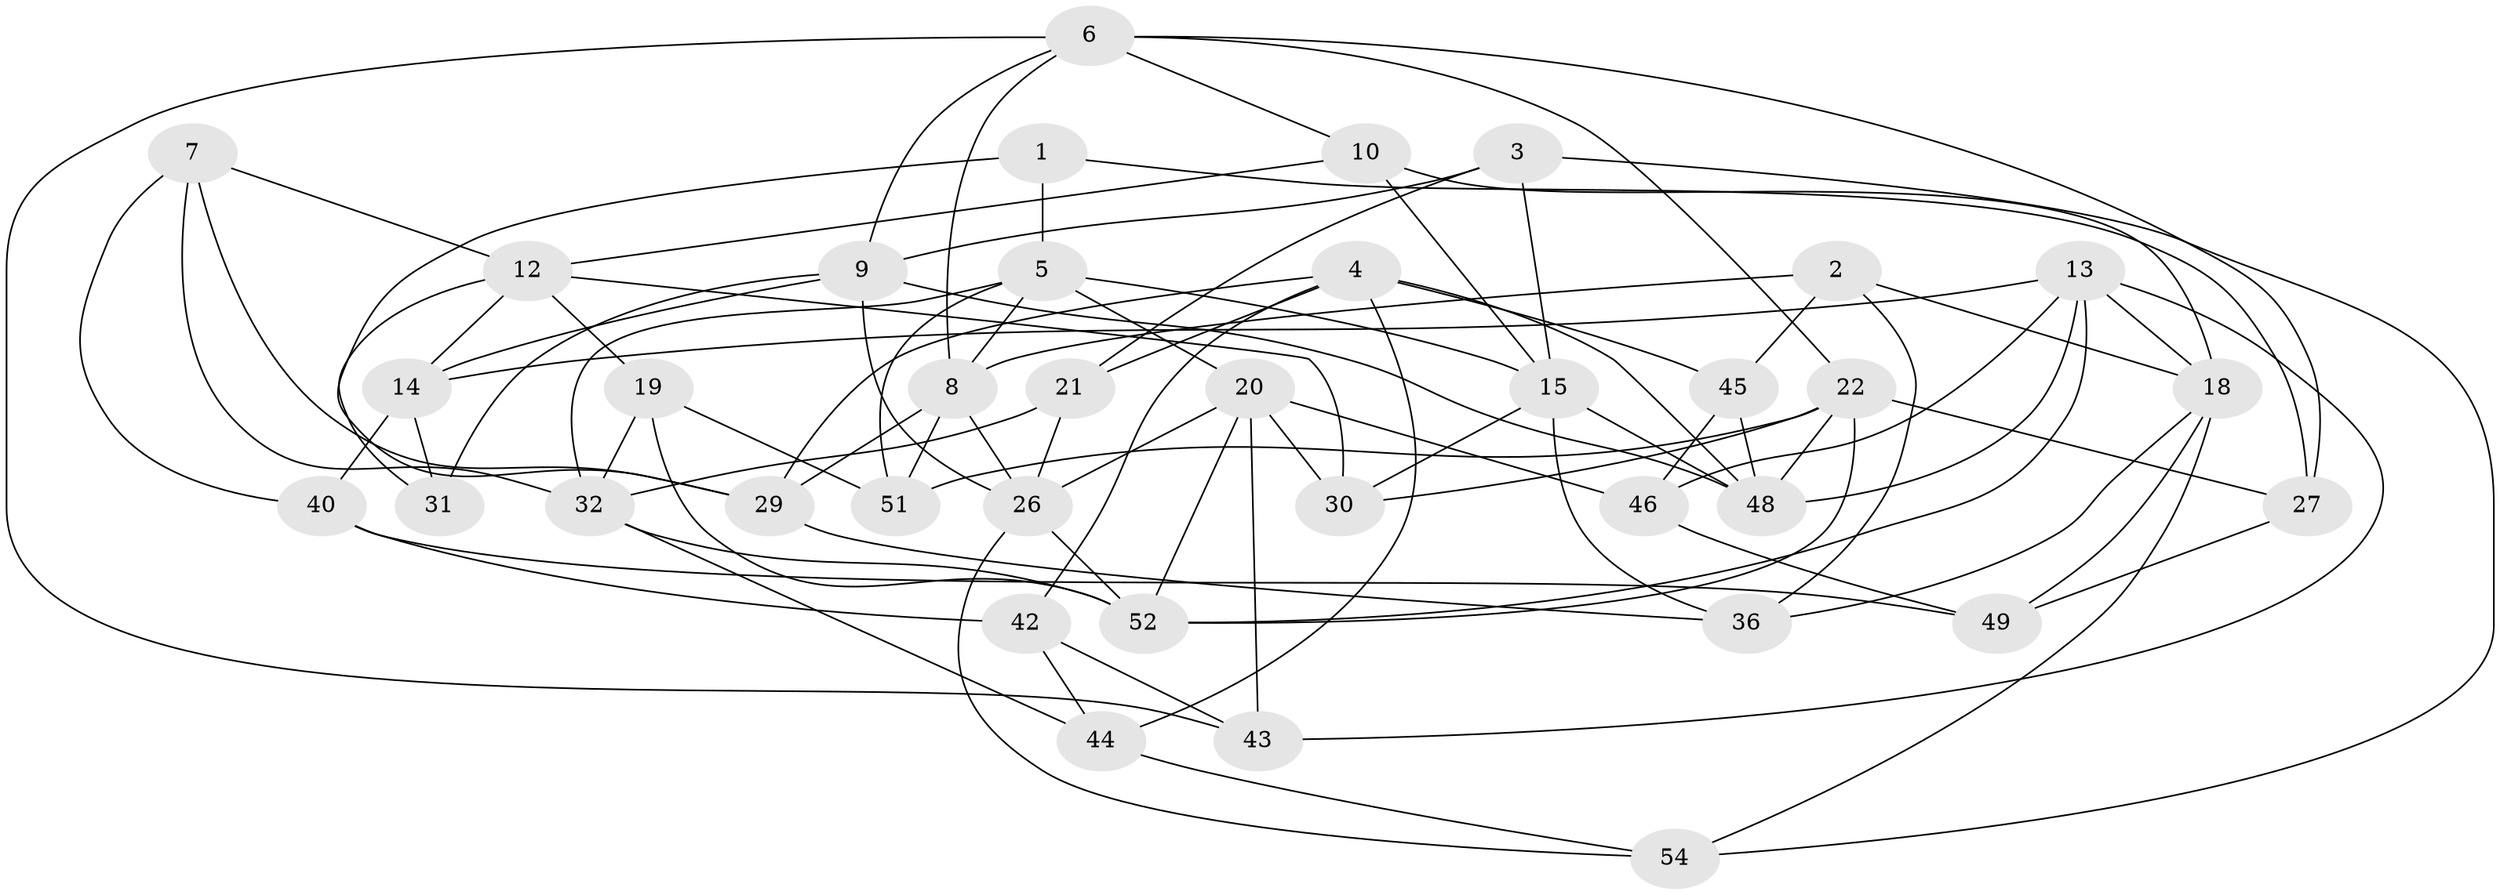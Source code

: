// Generated by graph-tools (version 1.1) at 2025/52/02/27/25 19:52:34]
// undirected, 37 vertices, 89 edges
graph export_dot {
graph [start="1"]
  node [color=gray90,style=filled];
  1;
  2;
  3;
  4 [super="+11"];
  5 [super="+17"];
  6 [super="+47"];
  7;
  8 [super="+28"];
  9 [super="+23"];
  10;
  12 [super="+41"];
  13 [super="+16"];
  14 [super="+34"];
  15 [super="+38"];
  18 [super="+33"];
  19;
  20 [super="+25"];
  21;
  22 [super="+24"];
  26 [super="+37"];
  27;
  29 [super="+35"];
  30;
  31;
  32 [super="+39"];
  36;
  40;
  42;
  43;
  44;
  45;
  46;
  48 [super="+50"];
  49;
  51;
  52 [super="+53"];
  54;
  1 -- 27;
  1 -- 29 [weight=2];
  1 -- 5;
  2 -- 36;
  2 -- 45;
  2 -- 8;
  2 -- 18;
  3 -- 9;
  3 -- 15;
  3 -- 21;
  3 -- 54;
  4 -- 48;
  4 -- 21;
  4 -- 29;
  4 -- 42;
  4 -- 45;
  4 -- 44;
  5 -- 8;
  5 -- 15;
  5 -- 20;
  5 -- 32;
  5 -- 51;
  6 -- 43;
  6 -- 8;
  6 -- 9;
  6 -- 10;
  6 -- 27;
  6 -- 22;
  7 -- 32;
  7 -- 40;
  7 -- 29;
  7 -- 12;
  8 -- 26;
  8 -- 51;
  8 -- 29;
  9 -- 48;
  9 -- 26;
  9 -- 31;
  9 -- 14;
  10 -- 12;
  10 -- 15;
  10 -- 18;
  12 -- 31;
  12 -- 30;
  12 -- 19;
  12 -- 14;
  13 -- 18;
  13 -- 43;
  13 -- 52;
  13 -- 46;
  13 -- 48;
  13 -- 14;
  14 -- 31 [weight=2];
  14 -- 40;
  15 -- 36;
  15 -- 30;
  15 -- 48;
  18 -- 54;
  18 -- 36;
  18 -- 49;
  19 -- 51;
  19 -- 32;
  19 -- 52;
  20 -- 26;
  20 -- 46;
  20 -- 43;
  20 -- 52;
  20 -- 30;
  21 -- 32;
  21 -- 26;
  22 -- 30;
  22 -- 48;
  22 -- 27;
  22 -- 51;
  22 -- 52;
  26 -- 54;
  26 -- 52;
  27 -- 49;
  29 -- 36;
  32 -- 44;
  32 -- 52;
  40 -- 49;
  40 -- 42;
  42 -- 44;
  42 -- 43;
  44 -- 54;
  45 -- 46;
  45 -- 48;
  46 -- 49;
}
